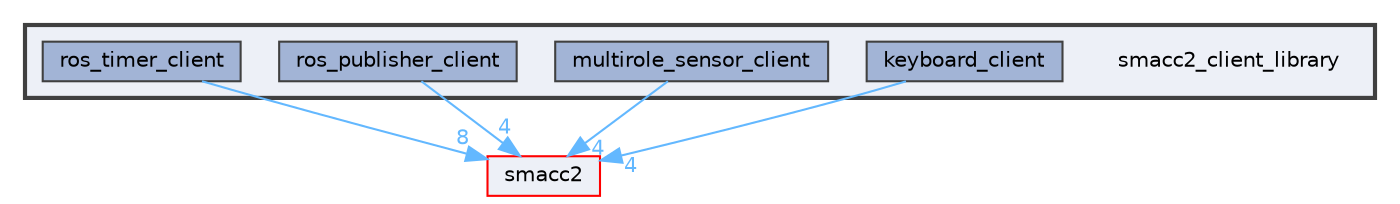digraph "smacc2_client_library"
{
 // LATEX_PDF_SIZE
  bgcolor="transparent";
  edge [fontname=Helvetica,fontsize=10,labelfontname=Helvetica,labelfontsize=10];
  node [fontname=Helvetica,fontsize=10,shape=box,height=0.2,width=0.4];
  compound=true
  subgraph clusterdir_8ab6e731d630f2783f61aa44b19cf7d2 {
    graph [ bgcolor="#edf0f7", pencolor="grey25", label="", fontname=Helvetica,fontsize=10 style="filled,bold", URL="dir_8ab6e731d630f2783f61aa44b19cf7d2.html",tooltip=""]
    dir_8ab6e731d630f2783f61aa44b19cf7d2 [shape=plaintext, label="smacc2_client_library"];
  dir_ff4525b710c6992506c47019133aaba2 [label="keyboard_client", fillcolor="#a2b4d6", color="grey25", style="filled", URL="dir_ff4525b710c6992506c47019133aaba2.html",tooltip=""];
  dir_eba5bdb39caa669a1b4f9c76581e1d0a [label="multirole_sensor_client", fillcolor="#a2b4d6", color="grey25", style="filled", URL="dir_eba5bdb39caa669a1b4f9c76581e1d0a.html",tooltip=""];
  dir_05985e13dce014508b1661a0aaa97a4e [label="ros_publisher_client", fillcolor="#a2b4d6", color="grey25", style="filled", URL="dir_05985e13dce014508b1661a0aaa97a4e.html",tooltip=""];
  dir_25affcc8d871533d236b11a0d5f2ef24 [label="ros_timer_client", fillcolor="#a2b4d6", color="grey25", style="filled", URL="dir_25affcc8d871533d236b11a0d5f2ef24.html",tooltip=""];
  }
  dir_ce4c19d6108cf5285f3105ec9cd73bf1 [label="smacc2", fillcolor="#edf0f7", color="red", style="filled", URL="dir_ce4c19d6108cf5285f3105ec9cd73bf1.html",tooltip=""];
  dir_ff4525b710c6992506c47019133aaba2->dir_ce4c19d6108cf5285f3105ec9cd73bf1 [headlabel="4", labeldistance=1.5 headhref="dir_000031_000043.html" color="steelblue1" fontcolor="steelblue1"];
  dir_eba5bdb39caa669a1b4f9c76581e1d0a->dir_ce4c19d6108cf5285f3105ec9cd73bf1 [headlabel="4", labeldistance=1.5 headhref="dir_000034_000043.html" color="steelblue1" fontcolor="steelblue1"];
  dir_05985e13dce014508b1661a0aaa97a4e->dir_ce4c19d6108cf5285f3105ec9cd73bf1 [headlabel="4", labeldistance=1.5 headhref="dir_000037_000043.html" color="steelblue1" fontcolor="steelblue1"];
  dir_25affcc8d871533d236b11a0d5f2ef24->dir_ce4c19d6108cf5285f3105ec9cd73bf1 [headlabel="8", labeldistance=1.5 headhref="dir_000039_000043.html" color="steelblue1" fontcolor="steelblue1"];
}
